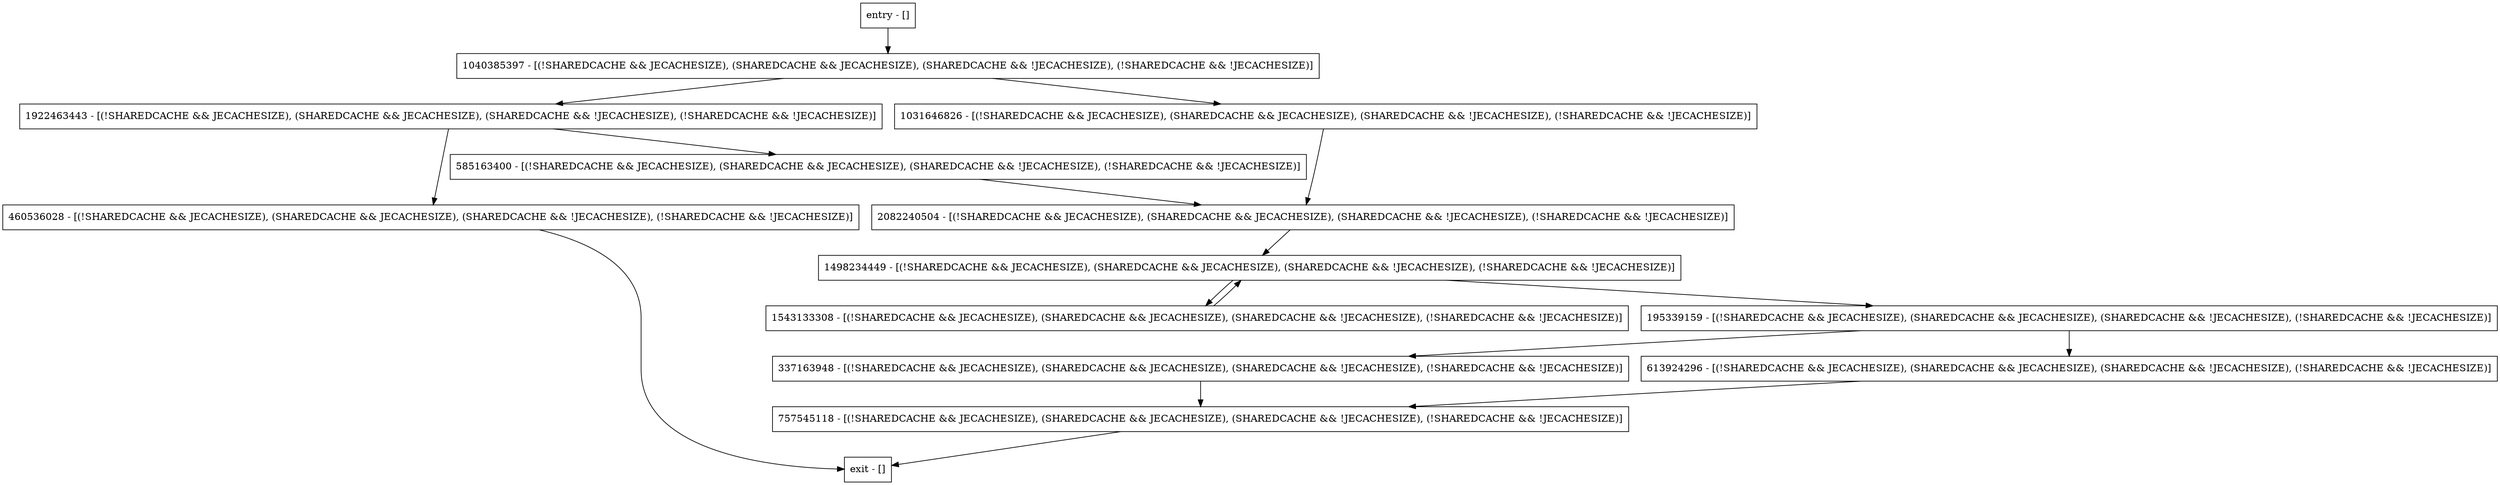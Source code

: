 digraph <init> {
node [shape=record];
1922463443 [label="1922463443 - [(!SHAREDCACHE && JECACHESIZE), (SHAREDCACHE && JECACHESIZE), (SHAREDCACHE && !JECACHESIZE), (!SHAREDCACHE && !JECACHESIZE)]"];
460536028 [label="460536028 - [(!SHAREDCACHE && JECACHESIZE), (SHAREDCACHE && JECACHESIZE), (SHAREDCACHE && !JECACHESIZE), (!SHAREDCACHE && !JECACHESIZE)]"];
337163948 [label="337163948 - [(!SHAREDCACHE && JECACHESIZE), (SHAREDCACHE && JECACHESIZE), (SHAREDCACHE && !JECACHESIZE), (!SHAREDCACHE && !JECACHESIZE)]"];
1498234449 [label="1498234449 - [(!SHAREDCACHE && JECACHESIZE), (SHAREDCACHE && JECACHESIZE), (SHAREDCACHE && !JECACHESIZE), (!SHAREDCACHE && !JECACHESIZE)]"];
2082240504 [label="2082240504 - [(!SHAREDCACHE && JECACHESIZE), (SHAREDCACHE && JECACHESIZE), (SHAREDCACHE && !JECACHESIZE), (!SHAREDCACHE && !JECACHESIZE)]"];
613924296 [label="613924296 - [(!SHAREDCACHE && JECACHESIZE), (SHAREDCACHE && JECACHESIZE), (SHAREDCACHE && !JECACHESIZE), (!SHAREDCACHE && !JECACHESIZE)]"];
1031646826 [label="1031646826 - [(!SHAREDCACHE && JECACHESIZE), (SHAREDCACHE && JECACHESIZE), (SHAREDCACHE && !JECACHESIZE), (!SHAREDCACHE && !JECACHESIZE)]"];
entry [label="entry - []"];
exit [label="exit - []"];
757545118 [label="757545118 - [(!SHAREDCACHE && JECACHESIZE), (SHAREDCACHE && JECACHESIZE), (SHAREDCACHE && !JECACHESIZE), (!SHAREDCACHE && !JECACHESIZE)]"];
1543133308 [label="1543133308 - [(!SHAREDCACHE && JECACHESIZE), (SHAREDCACHE && JECACHESIZE), (SHAREDCACHE && !JECACHESIZE), (!SHAREDCACHE && !JECACHESIZE)]"];
1040385397 [label="1040385397 - [(!SHAREDCACHE && JECACHESIZE), (SHAREDCACHE && JECACHESIZE), (SHAREDCACHE && !JECACHESIZE), (!SHAREDCACHE && !JECACHESIZE)]"];
585163400 [label="585163400 - [(!SHAREDCACHE && JECACHESIZE), (SHAREDCACHE && JECACHESIZE), (SHAREDCACHE && !JECACHESIZE), (!SHAREDCACHE && !JECACHESIZE)]"];
195339159 [label="195339159 - [(!SHAREDCACHE && JECACHESIZE), (SHAREDCACHE && JECACHESIZE), (SHAREDCACHE && !JECACHESIZE), (!SHAREDCACHE && !JECACHESIZE)]"];
entry;
exit;
1922463443 -> 460536028;
1922463443 -> 585163400;
460536028 -> exit;
337163948 -> 757545118;
1498234449 -> 1543133308;
1498234449 -> 195339159;
2082240504 -> 1498234449;
613924296 -> 757545118;
1031646826 -> 2082240504;
entry -> 1040385397;
757545118 -> exit;
1543133308 -> 1498234449;
1040385397 -> 1922463443;
1040385397 -> 1031646826;
585163400 -> 2082240504;
195339159 -> 337163948;
195339159 -> 613924296;
}

